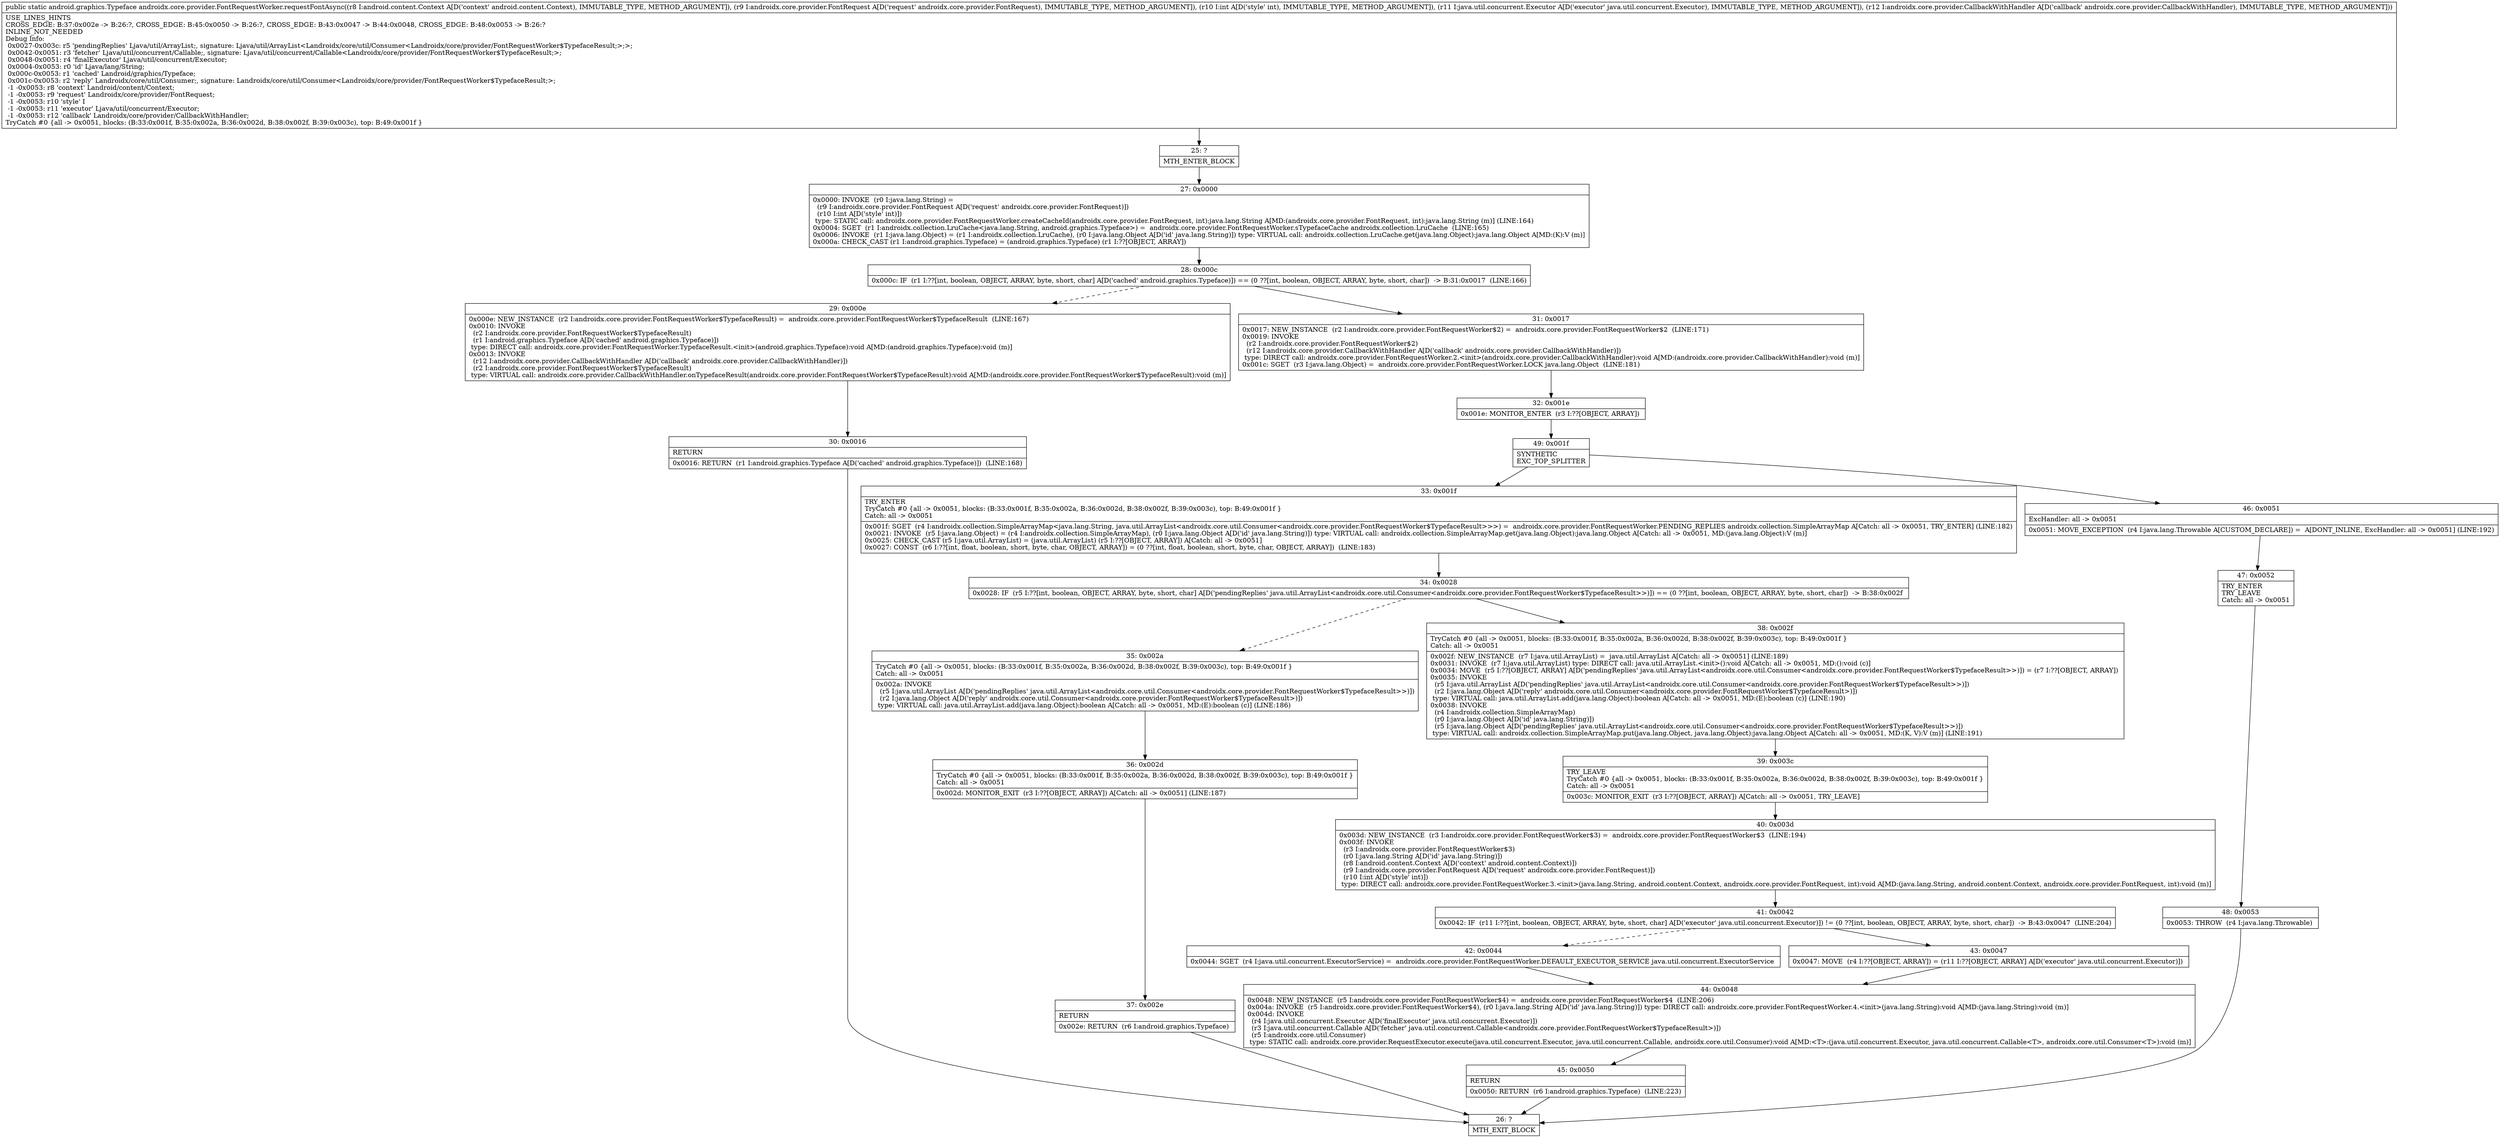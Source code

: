 digraph "CFG forandroidx.core.provider.FontRequestWorker.requestFontAsync(Landroid\/content\/Context;Landroidx\/core\/provider\/FontRequest;ILjava\/util\/concurrent\/Executor;Landroidx\/core\/provider\/CallbackWithHandler;)Landroid\/graphics\/Typeface;" {
Node_25 [shape=record,label="{25\:\ ?|MTH_ENTER_BLOCK\l}"];
Node_27 [shape=record,label="{27\:\ 0x0000|0x0000: INVOKE  (r0 I:java.lang.String) = \l  (r9 I:androidx.core.provider.FontRequest A[D('request' androidx.core.provider.FontRequest)])\l  (r10 I:int A[D('style' int)])\l type: STATIC call: androidx.core.provider.FontRequestWorker.createCacheId(androidx.core.provider.FontRequest, int):java.lang.String A[MD:(androidx.core.provider.FontRequest, int):java.lang.String (m)] (LINE:164)\l0x0004: SGET  (r1 I:androidx.collection.LruCache\<java.lang.String, android.graphics.Typeface\>) =  androidx.core.provider.FontRequestWorker.sTypefaceCache androidx.collection.LruCache  (LINE:165)\l0x0006: INVOKE  (r1 I:java.lang.Object) = (r1 I:androidx.collection.LruCache), (r0 I:java.lang.Object A[D('id' java.lang.String)]) type: VIRTUAL call: androidx.collection.LruCache.get(java.lang.Object):java.lang.Object A[MD:(K):V (m)]\l0x000a: CHECK_CAST (r1 I:android.graphics.Typeface) = (android.graphics.Typeface) (r1 I:??[OBJECT, ARRAY]) \l}"];
Node_28 [shape=record,label="{28\:\ 0x000c|0x000c: IF  (r1 I:??[int, boolean, OBJECT, ARRAY, byte, short, char] A[D('cached' android.graphics.Typeface)]) == (0 ??[int, boolean, OBJECT, ARRAY, byte, short, char])  \-\> B:31:0x0017  (LINE:166)\l}"];
Node_29 [shape=record,label="{29\:\ 0x000e|0x000e: NEW_INSTANCE  (r2 I:androidx.core.provider.FontRequestWorker$TypefaceResult) =  androidx.core.provider.FontRequestWorker$TypefaceResult  (LINE:167)\l0x0010: INVOKE  \l  (r2 I:androidx.core.provider.FontRequestWorker$TypefaceResult)\l  (r1 I:android.graphics.Typeface A[D('cached' android.graphics.Typeface)])\l type: DIRECT call: androidx.core.provider.FontRequestWorker.TypefaceResult.\<init\>(android.graphics.Typeface):void A[MD:(android.graphics.Typeface):void (m)]\l0x0013: INVOKE  \l  (r12 I:androidx.core.provider.CallbackWithHandler A[D('callback' androidx.core.provider.CallbackWithHandler)])\l  (r2 I:androidx.core.provider.FontRequestWorker$TypefaceResult)\l type: VIRTUAL call: androidx.core.provider.CallbackWithHandler.onTypefaceResult(androidx.core.provider.FontRequestWorker$TypefaceResult):void A[MD:(androidx.core.provider.FontRequestWorker$TypefaceResult):void (m)]\l}"];
Node_30 [shape=record,label="{30\:\ 0x0016|RETURN\l|0x0016: RETURN  (r1 I:android.graphics.Typeface A[D('cached' android.graphics.Typeface)])  (LINE:168)\l}"];
Node_26 [shape=record,label="{26\:\ ?|MTH_EXIT_BLOCK\l}"];
Node_31 [shape=record,label="{31\:\ 0x0017|0x0017: NEW_INSTANCE  (r2 I:androidx.core.provider.FontRequestWorker$2) =  androidx.core.provider.FontRequestWorker$2  (LINE:171)\l0x0019: INVOKE  \l  (r2 I:androidx.core.provider.FontRequestWorker$2)\l  (r12 I:androidx.core.provider.CallbackWithHandler A[D('callback' androidx.core.provider.CallbackWithHandler)])\l type: DIRECT call: androidx.core.provider.FontRequestWorker.2.\<init\>(androidx.core.provider.CallbackWithHandler):void A[MD:(androidx.core.provider.CallbackWithHandler):void (m)]\l0x001c: SGET  (r3 I:java.lang.Object) =  androidx.core.provider.FontRequestWorker.LOCK java.lang.Object  (LINE:181)\l}"];
Node_32 [shape=record,label="{32\:\ 0x001e|0x001e: MONITOR_ENTER  (r3 I:??[OBJECT, ARRAY]) \l}"];
Node_49 [shape=record,label="{49\:\ 0x001f|SYNTHETIC\lEXC_TOP_SPLITTER\l}"];
Node_33 [shape=record,label="{33\:\ 0x001f|TRY_ENTER\lTryCatch #0 \{all \-\> 0x0051, blocks: (B:33:0x001f, B:35:0x002a, B:36:0x002d, B:38:0x002f, B:39:0x003c), top: B:49:0x001f \}\lCatch: all \-\> 0x0051\l|0x001f: SGET  (r4 I:androidx.collection.SimpleArrayMap\<java.lang.String, java.util.ArrayList\<androidx.core.util.Consumer\<androidx.core.provider.FontRequestWorker$TypefaceResult\>\>\>) =  androidx.core.provider.FontRequestWorker.PENDING_REPLIES androidx.collection.SimpleArrayMap A[Catch: all \-\> 0x0051, TRY_ENTER] (LINE:182)\l0x0021: INVOKE  (r5 I:java.lang.Object) = (r4 I:androidx.collection.SimpleArrayMap), (r0 I:java.lang.Object A[D('id' java.lang.String)]) type: VIRTUAL call: androidx.collection.SimpleArrayMap.get(java.lang.Object):java.lang.Object A[Catch: all \-\> 0x0051, MD:(java.lang.Object):V (m)]\l0x0025: CHECK_CAST (r5 I:java.util.ArrayList) = (java.util.ArrayList) (r5 I:??[OBJECT, ARRAY]) A[Catch: all \-\> 0x0051]\l0x0027: CONST  (r6 I:??[int, float, boolean, short, byte, char, OBJECT, ARRAY]) = (0 ??[int, float, boolean, short, byte, char, OBJECT, ARRAY])  (LINE:183)\l}"];
Node_34 [shape=record,label="{34\:\ 0x0028|0x0028: IF  (r5 I:??[int, boolean, OBJECT, ARRAY, byte, short, char] A[D('pendingReplies' java.util.ArrayList\<androidx.core.util.Consumer\<androidx.core.provider.FontRequestWorker$TypefaceResult\>\>)]) == (0 ??[int, boolean, OBJECT, ARRAY, byte, short, char])  \-\> B:38:0x002f \l}"];
Node_35 [shape=record,label="{35\:\ 0x002a|TryCatch #0 \{all \-\> 0x0051, blocks: (B:33:0x001f, B:35:0x002a, B:36:0x002d, B:38:0x002f, B:39:0x003c), top: B:49:0x001f \}\lCatch: all \-\> 0x0051\l|0x002a: INVOKE  \l  (r5 I:java.util.ArrayList A[D('pendingReplies' java.util.ArrayList\<androidx.core.util.Consumer\<androidx.core.provider.FontRequestWorker$TypefaceResult\>\>)])\l  (r2 I:java.lang.Object A[D('reply' androidx.core.util.Consumer\<androidx.core.provider.FontRequestWorker$TypefaceResult\>)])\l type: VIRTUAL call: java.util.ArrayList.add(java.lang.Object):boolean A[Catch: all \-\> 0x0051, MD:(E):boolean (c)] (LINE:186)\l}"];
Node_36 [shape=record,label="{36\:\ 0x002d|TryCatch #0 \{all \-\> 0x0051, blocks: (B:33:0x001f, B:35:0x002a, B:36:0x002d, B:38:0x002f, B:39:0x003c), top: B:49:0x001f \}\lCatch: all \-\> 0x0051\l|0x002d: MONITOR_EXIT  (r3 I:??[OBJECT, ARRAY]) A[Catch: all \-\> 0x0051] (LINE:187)\l}"];
Node_37 [shape=record,label="{37\:\ 0x002e|RETURN\l|0x002e: RETURN  (r6 I:android.graphics.Typeface) \l}"];
Node_38 [shape=record,label="{38\:\ 0x002f|TryCatch #0 \{all \-\> 0x0051, blocks: (B:33:0x001f, B:35:0x002a, B:36:0x002d, B:38:0x002f, B:39:0x003c), top: B:49:0x001f \}\lCatch: all \-\> 0x0051\l|0x002f: NEW_INSTANCE  (r7 I:java.util.ArrayList) =  java.util.ArrayList A[Catch: all \-\> 0x0051] (LINE:189)\l0x0031: INVOKE  (r7 I:java.util.ArrayList) type: DIRECT call: java.util.ArrayList.\<init\>():void A[Catch: all \-\> 0x0051, MD:():void (c)]\l0x0034: MOVE  (r5 I:??[OBJECT, ARRAY] A[D('pendingReplies' java.util.ArrayList\<androidx.core.util.Consumer\<androidx.core.provider.FontRequestWorker$TypefaceResult\>\>)]) = (r7 I:??[OBJECT, ARRAY]) \l0x0035: INVOKE  \l  (r5 I:java.util.ArrayList A[D('pendingReplies' java.util.ArrayList\<androidx.core.util.Consumer\<androidx.core.provider.FontRequestWorker$TypefaceResult\>\>)])\l  (r2 I:java.lang.Object A[D('reply' androidx.core.util.Consumer\<androidx.core.provider.FontRequestWorker$TypefaceResult\>)])\l type: VIRTUAL call: java.util.ArrayList.add(java.lang.Object):boolean A[Catch: all \-\> 0x0051, MD:(E):boolean (c)] (LINE:190)\l0x0038: INVOKE  \l  (r4 I:androidx.collection.SimpleArrayMap)\l  (r0 I:java.lang.Object A[D('id' java.lang.String)])\l  (r5 I:java.lang.Object A[D('pendingReplies' java.util.ArrayList\<androidx.core.util.Consumer\<androidx.core.provider.FontRequestWorker$TypefaceResult\>\>)])\l type: VIRTUAL call: androidx.collection.SimpleArrayMap.put(java.lang.Object, java.lang.Object):java.lang.Object A[Catch: all \-\> 0x0051, MD:(K, V):V (m)] (LINE:191)\l}"];
Node_39 [shape=record,label="{39\:\ 0x003c|TRY_LEAVE\lTryCatch #0 \{all \-\> 0x0051, blocks: (B:33:0x001f, B:35:0x002a, B:36:0x002d, B:38:0x002f, B:39:0x003c), top: B:49:0x001f \}\lCatch: all \-\> 0x0051\l|0x003c: MONITOR_EXIT  (r3 I:??[OBJECT, ARRAY]) A[Catch: all \-\> 0x0051, TRY_LEAVE]\l}"];
Node_40 [shape=record,label="{40\:\ 0x003d|0x003d: NEW_INSTANCE  (r3 I:androidx.core.provider.FontRequestWorker$3) =  androidx.core.provider.FontRequestWorker$3  (LINE:194)\l0x003f: INVOKE  \l  (r3 I:androidx.core.provider.FontRequestWorker$3)\l  (r0 I:java.lang.String A[D('id' java.lang.String)])\l  (r8 I:android.content.Context A[D('context' android.content.Context)])\l  (r9 I:androidx.core.provider.FontRequest A[D('request' androidx.core.provider.FontRequest)])\l  (r10 I:int A[D('style' int)])\l type: DIRECT call: androidx.core.provider.FontRequestWorker.3.\<init\>(java.lang.String, android.content.Context, androidx.core.provider.FontRequest, int):void A[MD:(java.lang.String, android.content.Context, androidx.core.provider.FontRequest, int):void (m)]\l}"];
Node_41 [shape=record,label="{41\:\ 0x0042|0x0042: IF  (r11 I:??[int, boolean, OBJECT, ARRAY, byte, short, char] A[D('executor' java.util.concurrent.Executor)]) != (0 ??[int, boolean, OBJECT, ARRAY, byte, short, char])  \-\> B:43:0x0047  (LINE:204)\l}"];
Node_42 [shape=record,label="{42\:\ 0x0044|0x0044: SGET  (r4 I:java.util.concurrent.ExecutorService) =  androidx.core.provider.FontRequestWorker.DEFAULT_EXECUTOR_SERVICE java.util.concurrent.ExecutorService \l}"];
Node_44 [shape=record,label="{44\:\ 0x0048|0x0048: NEW_INSTANCE  (r5 I:androidx.core.provider.FontRequestWorker$4) =  androidx.core.provider.FontRequestWorker$4  (LINE:206)\l0x004a: INVOKE  (r5 I:androidx.core.provider.FontRequestWorker$4), (r0 I:java.lang.String A[D('id' java.lang.String)]) type: DIRECT call: androidx.core.provider.FontRequestWorker.4.\<init\>(java.lang.String):void A[MD:(java.lang.String):void (m)]\l0x004d: INVOKE  \l  (r4 I:java.util.concurrent.Executor A[D('finalExecutor' java.util.concurrent.Executor)])\l  (r3 I:java.util.concurrent.Callable A[D('fetcher' java.util.concurrent.Callable\<androidx.core.provider.FontRequestWorker$TypefaceResult\>)])\l  (r5 I:androidx.core.util.Consumer)\l type: STATIC call: androidx.core.provider.RequestExecutor.execute(java.util.concurrent.Executor, java.util.concurrent.Callable, androidx.core.util.Consumer):void A[MD:\<T\>:(java.util.concurrent.Executor, java.util.concurrent.Callable\<T\>, androidx.core.util.Consumer\<T\>):void (m)]\l}"];
Node_45 [shape=record,label="{45\:\ 0x0050|RETURN\l|0x0050: RETURN  (r6 I:android.graphics.Typeface)  (LINE:223)\l}"];
Node_43 [shape=record,label="{43\:\ 0x0047|0x0047: MOVE  (r4 I:??[OBJECT, ARRAY]) = (r11 I:??[OBJECT, ARRAY] A[D('executor' java.util.concurrent.Executor)]) \l}"];
Node_46 [shape=record,label="{46\:\ 0x0051|ExcHandler: all \-\> 0x0051\l|0x0051: MOVE_EXCEPTION  (r4 I:java.lang.Throwable A[CUSTOM_DECLARE]) =  A[DONT_INLINE, ExcHandler: all \-\> 0x0051] (LINE:192)\l}"];
Node_47 [shape=record,label="{47\:\ 0x0052|TRY_ENTER\lTRY_LEAVE\lCatch: all \-\> 0x0051\l}"];
Node_48 [shape=record,label="{48\:\ 0x0053|0x0053: THROW  (r4 I:java.lang.Throwable) \l}"];
MethodNode[shape=record,label="{public static android.graphics.Typeface androidx.core.provider.FontRequestWorker.requestFontAsync((r8 I:android.content.Context A[D('context' android.content.Context), IMMUTABLE_TYPE, METHOD_ARGUMENT]), (r9 I:androidx.core.provider.FontRequest A[D('request' androidx.core.provider.FontRequest), IMMUTABLE_TYPE, METHOD_ARGUMENT]), (r10 I:int A[D('style' int), IMMUTABLE_TYPE, METHOD_ARGUMENT]), (r11 I:java.util.concurrent.Executor A[D('executor' java.util.concurrent.Executor), IMMUTABLE_TYPE, METHOD_ARGUMENT]), (r12 I:androidx.core.provider.CallbackWithHandler A[D('callback' androidx.core.provider.CallbackWithHandler), IMMUTABLE_TYPE, METHOD_ARGUMENT]))  | USE_LINES_HINTS\lCROSS_EDGE: B:37:0x002e \-\> B:26:?, CROSS_EDGE: B:45:0x0050 \-\> B:26:?, CROSS_EDGE: B:43:0x0047 \-\> B:44:0x0048, CROSS_EDGE: B:48:0x0053 \-\> B:26:?\lINLINE_NOT_NEEDED\lDebug Info:\l  0x0027\-0x003c: r5 'pendingReplies' Ljava\/util\/ArrayList;, signature: Ljava\/util\/ArrayList\<Landroidx\/core\/util\/Consumer\<Landroidx\/core\/provider\/FontRequestWorker$TypefaceResult;\>;\>;\l  0x0042\-0x0051: r3 'fetcher' Ljava\/util\/concurrent\/Callable;, signature: Ljava\/util\/concurrent\/Callable\<Landroidx\/core\/provider\/FontRequestWorker$TypefaceResult;\>;\l  0x0048\-0x0051: r4 'finalExecutor' Ljava\/util\/concurrent\/Executor;\l  0x0004\-0x0053: r0 'id' Ljava\/lang\/String;\l  0x000c\-0x0053: r1 'cached' Landroid\/graphics\/Typeface;\l  0x001c\-0x0053: r2 'reply' Landroidx\/core\/util\/Consumer;, signature: Landroidx\/core\/util\/Consumer\<Landroidx\/core\/provider\/FontRequestWorker$TypefaceResult;\>;\l  \-1 \-0x0053: r8 'context' Landroid\/content\/Context;\l  \-1 \-0x0053: r9 'request' Landroidx\/core\/provider\/FontRequest;\l  \-1 \-0x0053: r10 'style' I\l  \-1 \-0x0053: r11 'executor' Ljava\/util\/concurrent\/Executor;\l  \-1 \-0x0053: r12 'callback' Landroidx\/core\/provider\/CallbackWithHandler;\lTryCatch #0 \{all \-\> 0x0051, blocks: (B:33:0x001f, B:35:0x002a, B:36:0x002d, B:38:0x002f, B:39:0x003c), top: B:49:0x001f \}\l}"];
MethodNode -> Node_25;Node_25 -> Node_27;
Node_27 -> Node_28;
Node_28 -> Node_29[style=dashed];
Node_28 -> Node_31;
Node_29 -> Node_30;
Node_30 -> Node_26;
Node_31 -> Node_32;
Node_32 -> Node_49;
Node_49 -> Node_33;
Node_49 -> Node_46;
Node_33 -> Node_34;
Node_34 -> Node_35[style=dashed];
Node_34 -> Node_38;
Node_35 -> Node_36;
Node_36 -> Node_37;
Node_37 -> Node_26;
Node_38 -> Node_39;
Node_39 -> Node_40;
Node_40 -> Node_41;
Node_41 -> Node_42[style=dashed];
Node_41 -> Node_43;
Node_42 -> Node_44;
Node_44 -> Node_45;
Node_45 -> Node_26;
Node_43 -> Node_44;
Node_46 -> Node_47;
Node_47 -> Node_48;
Node_48 -> Node_26;
}


